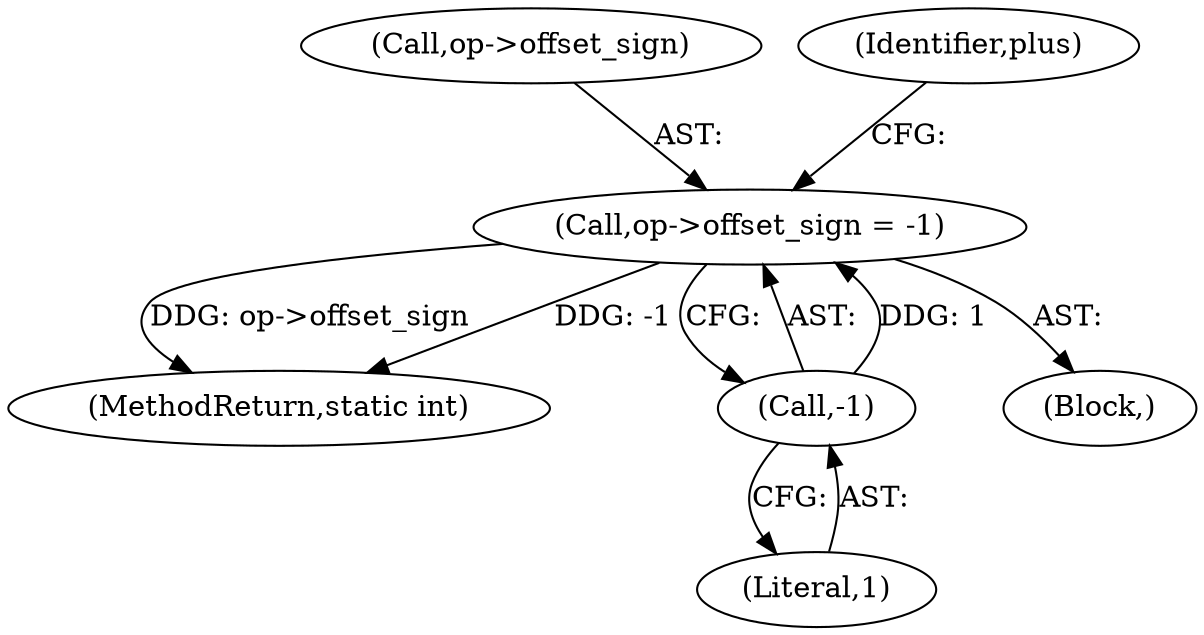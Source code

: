 digraph "0_radare2_9b46d38dd3c4de6048a488b655c7319f845af185@pointer" {
"1000628" [label="(Call,op->offset_sign = -1)"];
"1000632" [label="(Call,-1)"];
"1000944" [label="(MethodReturn,static int)"];
"1000627" [label="(Block,)"];
"1000629" [label="(Call,op->offset_sign)"];
"1000636" [label="(Identifier,plus)"];
"1000628" [label="(Call,op->offset_sign = -1)"];
"1000633" [label="(Literal,1)"];
"1000632" [label="(Call,-1)"];
"1000628" -> "1000627"  [label="AST: "];
"1000628" -> "1000632"  [label="CFG: "];
"1000629" -> "1000628"  [label="AST: "];
"1000632" -> "1000628"  [label="AST: "];
"1000636" -> "1000628"  [label="CFG: "];
"1000628" -> "1000944"  [label="DDG: op->offset_sign"];
"1000628" -> "1000944"  [label="DDG: -1"];
"1000632" -> "1000628"  [label="DDG: 1"];
"1000632" -> "1000633"  [label="CFG: "];
"1000633" -> "1000632"  [label="AST: "];
}
